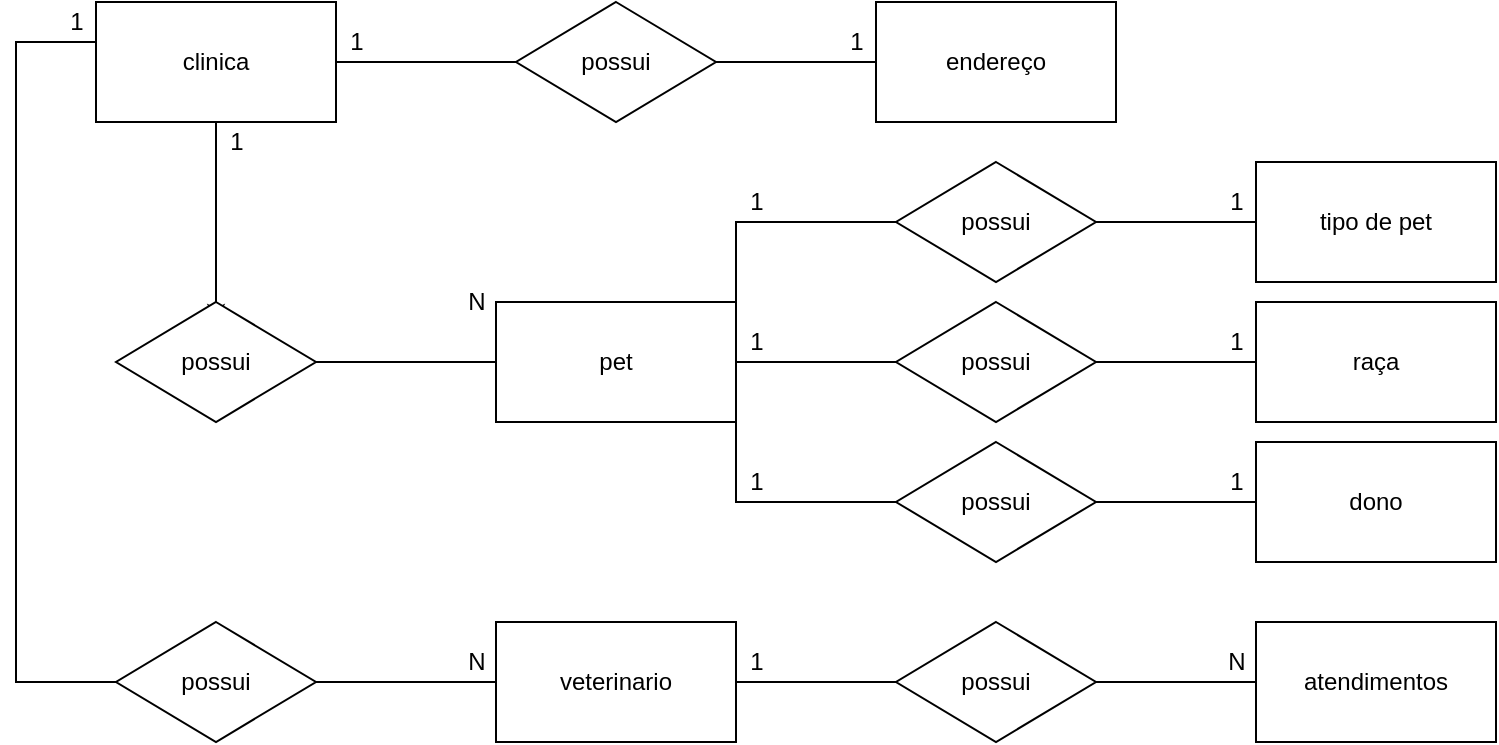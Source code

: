<mxfile version="14.7.0" type="device"><diagram id="yrC7ke4xZvRLHrWMRbwM" name="Page-1"><mxGraphModel dx="1519" dy="573" grid="1" gridSize="10" guides="1" tooltips="1" connect="1" arrows="1" fold="1" page="1" pageScale="1" pageWidth="827" pageHeight="1169" math="0" shadow="0"><root><mxCell id="0"/><mxCell id="1" parent="0"/><mxCell id="cpfeRAYr6f_NuiG1leQ1-3" style="edgeStyle=orthogonalEdgeStyle;rounded=0;orthogonalLoop=1;jettySize=auto;html=1;exitX=1;exitY=0.5;exitDx=0;exitDy=0;entryX=0.5;entryY=0.5;entryDx=0;entryDy=0;entryPerimeter=0;" edge="1" parent="1" source="cpfeRAYr6f_NuiG1leQ1-1" target="cpfeRAYr6f_NuiG1leQ1-2"><mxGeometry relative="1" as="geometry"/></mxCell><mxCell id="cpfeRAYr6f_NuiG1leQ1-9" style="edgeStyle=orthogonalEdgeStyle;rounded=0;orthogonalLoop=1;jettySize=auto;html=1;exitX=0.5;exitY=1;exitDx=0;exitDy=0;" edge="1" parent="1" source="cpfeRAYr6f_NuiG1leQ1-1"><mxGeometry relative="1" as="geometry"><mxPoint x="140" y="180" as="targetPoint"/></mxGeometry></mxCell><mxCell id="cpfeRAYr6f_NuiG1leQ1-34" style="edgeStyle=orthogonalEdgeStyle;rounded=0;orthogonalLoop=1;jettySize=auto;html=1;" edge="1" parent="1" source="cpfeRAYr6f_NuiG1leQ1-1"><mxGeometry relative="1" as="geometry"><mxPoint x="120" y="360" as="targetPoint"/><Array as="points"><mxPoint x="40" y="40"/><mxPoint x="40" y="360"/></Array></mxGeometry></mxCell><mxCell id="cpfeRAYr6f_NuiG1leQ1-1" value="clinica" style="rounded=0;whiteSpace=wrap;html=1;" vertex="1" parent="1"><mxGeometry x="80" y="20" width="120" height="60" as="geometry"/></mxCell><mxCell id="cpfeRAYr6f_NuiG1leQ1-6" style="edgeStyle=orthogonalEdgeStyle;rounded=0;orthogonalLoop=1;jettySize=auto;html=1;exitX=1;exitY=0.5;exitDx=0;exitDy=0;entryX=0.5;entryY=0.5;entryDx=0;entryDy=0;entryPerimeter=0;" edge="1" parent="1" source="cpfeRAYr6f_NuiG1leQ1-2" target="cpfeRAYr6f_NuiG1leQ1-5"><mxGeometry relative="1" as="geometry"/></mxCell><mxCell id="cpfeRAYr6f_NuiG1leQ1-2" value="possui" style="rhombus;whiteSpace=wrap;html=1;" vertex="1" parent="1"><mxGeometry x="290" y="20" width="100" height="60" as="geometry"/></mxCell><mxCell id="cpfeRAYr6f_NuiG1leQ1-4" value="1" style="text;html=1;align=center;verticalAlign=middle;resizable=0;points=[];autosize=1;strokeColor=none;" vertex="1" parent="1"><mxGeometry x="200" y="30" width="20" height="20" as="geometry"/></mxCell><mxCell id="cpfeRAYr6f_NuiG1leQ1-5" value="endereço" style="rounded=0;whiteSpace=wrap;html=1;" vertex="1" parent="1"><mxGeometry x="470" y="20" width="120" height="60" as="geometry"/></mxCell><mxCell id="cpfeRAYr6f_NuiG1leQ1-7" value="1" style="text;html=1;align=center;verticalAlign=middle;resizable=0;points=[];autosize=1;strokeColor=none;" vertex="1" parent="1"><mxGeometry x="450" y="30" width="20" height="20" as="geometry"/></mxCell><mxCell id="cpfeRAYr6f_NuiG1leQ1-12" style="edgeStyle=orthogonalEdgeStyle;rounded=0;orthogonalLoop=1;jettySize=auto;html=1;exitX=1;exitY=0.5;exitDx=0;exitDy=0;" edge="1" parent="1" source="cpfeRAYr6f_NuiG1leQ1-8"><mxGeometry relative="1" as="geometry"><mxPoint x="330" y="190" as="targetPoint"/><Array as="points"><mxPoint x="320" y="200"/><mxPoint x="320" y="190"/></Array></mxGeometry></mxCell><mxCell id="cpfeRAYr6f_NuiG1leQ1-8" value="possui" style="rhombus;whiteSpace=wrap;html=1;" vertex="1" parent="1"><mxGeometry x="90" y="170" width="100" height="60" as="geometry"/></mxCell><mxCell id="cpfeRAYr6f_NuiG1leQ1-10" value="1" style="text;html=1;align=center;verticalAlign=middle;resizable=0;points=[];autosize=1;strokeColor=none;" vertex="1" parent="1"><mxGeometry x="140" y="80" width="20" height="20" as="geometry"/></mxCell><mxCell id="cpfeRAYr6f_NuiG1leQ1-16" style="edgeStyle=orthogonalEdgeStyle;rounded=0;orthogonalLoop=1;jettySize=auto;html=1;exitX=1;exitY=0;exitDx=0;exitDy=0;" edge="1" parent="1" source="cpfeRAYr6f_NuiG1leQ1-11"><mxGeometry relative="1" as="geometry"><mxPoint x="510" y="130" as="targetPoint"/><Array as="points"><mxPoint x="400" y="130"/></Array></mxGeometry></mxCell><mxCell id="cpfeRAYr6f_NuiG1leQ1-22" style="edgeStyle=orthogonalEdgeStyle;rounded=0;orthogonalLoop=1;jettySize=auto;html=1;exitX=1;exitY=0.5;exitDx=0;exitDy=0;" edge="1" parent="1" source="cpfeRAYr6f_NuiG1leQ1-11"><mxGeometry relative="1" as="geometry"><mxPoint x="510" y="200" as="targetPoint"/></mxGeometry></mxCell><mxCell id="cpfeRAYr6f_NuiG1leQ1-28" style="edgeStyle=orthogonalEdgeStyle;rounded=0;orthogonalLoop=1;jettySize=auto;html=1;exitX=1;exitY=1;exitDx=0;exitDy=0;entryX=0;entryY=1;entryDx=0;entryDy=0;" edge="1" parent="1" source="cpfeRAYr6f_NuiG1leQ1-11" target="cpfeRAYr6f_NuiG1leQ1-27"><mxGeometry relative="1" as="geometry"><mxPoint x="400" y="270" as="targetPoint"/><Array as="points"><mxPoint x="400" y="270"/><mxPoint x="505" y="270"/></Array></mxGeometry></mxCell><mxCell id="cpfeRAYr6f_NuiG1leQ1-11" value="pet" style="rounded=0;whiteSpace=wrap;html=1;" vertex="1" parent="1"><mxGeometry x="280" y="170" width="120" height="60" as="geometry"/></mxCell><mxCell id="cpfeRAYr6f_NuiG1leQ1-14" value="N" style="text;html=1;align=center;verticalAlign=middle;resizable=0;points=[];autosize=1;strokeColor=none;" vertex="1" parent="1"><mxGeometry x="260" y="160" width="20" height="20" as="geometry"/></mxCell><mxCell id="cpfeRAYr6f_NuiG1leQ1-19" style="edgeStyle=orthogonalEdgeStyle;rounded=0;orthogonalLoop=1;jettySize=auto;html=1;exitX=1;exitY=0.5;exitDx=0;exitDy=0;" edge="1" parent="1" source="cpfeRAYr6f_NuiG1leQ1-15"><mxGeometry relative="1" as="geometry"><mxPoint x="690" y="130" as="targetPoint"/></mxGeometry></mxCell><mxCell id="cpfeRAYr6f_NuiG1leQ1-15" value="possui" style="rhombus;whiteSpace=wrap;html=1;" vertex="1" parent="1"><mxGeometry x="480" y="100" width="100" height="60" as="geometry"/></mxCell><mxCell id="cpfeRAYr6f_NuiG1leQ1-17" value="1" style="text;html=1;align=center;verticalAlign=middle;resizable=0;points=[];autosize=1;strokeColor=none;" vertex="1" parent="1"><mxGeometry x="400" y="110" width="20" height="20" as="geometry"/></mxCell><mxCell id="cpfeRAYr6f_NuiG1leQ1-18" value="tipo de pet" style="rounded=0;whiteSpace=wrap;html=1;" vertex="1" parent="1"><mxGeometry x="660" y="100" width="120" height="60" as="geometry"/></mxCell><mxCell id="cpfeRAYr6f_NuiG1leQ1-20" value="1" style="text;html=1;align=center;verticalAlign=middle;resizable=0;points=[];autosize=1;strokeColor=none;" vertex="1" parent="1"><mxGeometry x="640" y="110" width="20" height="20" as="geometry"/></mxCell><mxCell id="cpfeRAYr6f_NuiG1leQ1-25" style="edgeStyle=orthogonalEdgeStyle;rounded=0;orthogonalLoop=1;jettySize=auto;html=1;exitX=1;exitY=0.5;exitDx=0;exitDy=0;" edge="1" parent="1" source="cpfeRAYr6f_NuiG1leQ1-21"><mxGeometry relative="1" as="geometry"><mxPoint x="680" y="200" as="targetPoint"/></mxGeometry></mxCell><mxCell id="cpfeRAYr6f_NuiG1leQ1-21" value="possui" style="rhombus;whiteSpace=wrap;html=1;" vertex="1" parent="1"><mxGeometry x="480" y="170" width="100" height="60" as="geometry"/></mxCell><mxCell id="cpfeRAYr6f_NuiG1leQ1-23" value="1" style="text;html=1;align=center;verticalAlign=middle;resizable=0;points=[];autosize=1;strokeColor=none;" vertex="1" parent="1"><mxGeometry x="400" y="180" width="20" height="20" as="geometry"/></mxCell><mxCell id="cpfeRAYr6f_NuiG1leQ1-24" value="raça" style="rounded=0;whiteSpace=wrap;html=1;" vertex="1" parent="1"><mxGeometry x="660" y="170" width="120" height="60" as="geometry"/></mxCell><mxCell id="cpfeRAYr6f_NuiG1leQ1-26" value="1" style="text;html=1;align=center;verticalAlign=middle;resizable=0;points=[];autosize=1;strokeColor=none;" vertex="1" parent="1"><mxGeometry x="640" y="180" width="20" height="20" as="geometry"/></mxCell><mxCell id="cpfeRAYr6f_NuiG1leQ1-31" style="edgeStyle=orthogonalEdgeStyle;rounded=0;orthogonalLoop=1;jettySize=auto;html=1;exitX=1;exitY=0.5;exitDx=0;exitDy=0;" edge="1" parent="1" source="cpfeRAYr6f_NuiG1leQ1-27"><mxGeometry relative="1" as="geometry"><mxPoint x="680" y="270" as="targetPoint"/></mxGeometry></mxCell><mxCell id="cpfeRAYr6f_NuiG1leQ1-27" value="possui" style="rhombus;whiteSpace=wrap;html=1;" vertex="1" parent="1"><mxGeometry x="480" y="240" width="100" height="60" as="geometry"/></mxCell><mxCell id="cpfeRAYr6f_NuiG1leQ1-29" value="1" style="text;html=1;align=center;verticalAlign=middle;resizable=0;points=[];autosize=1;strokeColor=none;" vertex="1" parent="1"><mxGeometry x="400" y="250" width="20" height="20" as="geometry"/></mxCell><mxCell id="cpfeRAYr6f_NuiG1leQ1-30" value="dono" style="rounded=0;whiteSpace=wrap;html=1;" vertex="1" parent="1"><mxGeometry x="660" y="240" width="120" height="60" as="geometry"/></mxCell><mxCell id="cpfeRAYr6f_NuiG1leQ1-32" value="1" style="text;html=1;align=center;verticalAlign=middle;resizable=0;points=[];autosize=1;strokeColor=none;" vertex="1" parent="1"><mxGeometry x="640" y="250" width="20" height="20" as="geometry"/></mxCell><mxCell id="cpfeRAYr6f_NuiG1leQ1-35" value="1" style="text;html=1;align=center;verticalAlign=middle;resizable=0;points=[];autosize=1;strokeColor=none;" vertex="1" parent="1"><mxGeometry x="60" y="20" width="20" height="20" as="geometry"/></mxCell><mxCell id="cpfeRAYr6f_NuiG1leQ1-44" style="edgeStyle=orthogonalEdgeStyle;rounded=0;orthogonalLoop=1;jettySize=auto;html=1;exitX=1;exitY=0.5;exitDx=0;exitDy=0;" edge="1" parent="1" source="cpfeRAYr6f_NuiG1leQ1-36"><mxGeometry relative="1" as="geometry"><mxPoint x="510" y="360" as="targetPoint"/></mxGeometry></mxCell><mxCell id="cpfeRAYr6f_NuiG1leQ1-36" value="veterinario" style="rounded=0;whiteSpace=wrap;html=1;" vertex="1" parent="1"><mxGeometry x="280" y="330" width="120" height="60" as="geometry"/></mxCell><mxCell id="cpfeRAYr6f_NuiG1leQ1-38" value="N" style="text;html=1;align=center;verticalAlign=middle;resizable=0;points=[];autosize=1;strokeColor=none;" vertex="1" parent="1"><mxGeometry x="260" y="340" width="20" height="20" as="geometry"/></mxCell><mxCell id="cpfeRAYr6f_NuiG1leQ1-39" value="possui" style="rhombus;whiteSpace=wrap;html=1;" vertex="1" parent="1"><mxGeometry x="480" y="330" width="100" height="60" as="geometry"/></mxCell><mxCell id="cpfeRAYr6f_NuiG1leQ1-41" value="1" style="text;html=1;align=center;verticalAlign=middle;resizable=0;points=[];autosize=1;strokeColor=none;" vertex="1" parent="1"><mxGeometry x="400" y="340" width="20" height="20" as="geometry"/></mxCell><mxCell id="cpfeRAYr6f_NuiG1leQ1-42" value="atendimentos" style="rounded=0;whiteSpace=wrap;html=1;" vertex="1" parent="1"><mxGeometry x="660" y="330" width="120" height="60" as="geometry"/></mxCell><mxCell id="cpfeRAYr6f_NuiG1leQ1-43" value="possui" style="rhombus;whiteSpace=wrap;html=1;" vertex="1" parent="1"><mxGeometry x="90" y="330" width="100" height="60" as="geometry"/></mxCell><mxCell id="cpfeRAYr6f_NuiG1leQ1-47" value="" style="endArrow=none;html=1;entryX=0;entryY=0.5;entryDx=0;entryDy=0;" edge="1" parent="1" target="cpfeRAYr6f_NuiG1leQ1-36"><mxGeometry width="50" height="50" relative="1" as="geometry"><mxPoint x="190" y="360" as="sourcePoint"/><mxPoint x="240" y="310" as="targetPoint"/></mxGeometry></mxCell><mxCell id="cpfeRAYr6f_NuiG1leQ1-49" value="" style="endArrow=none;html=1;entryX=0;entryY=0.5;entryDx=0;entryDy=0;" edge="1" parent="1"><mxGeometry width="50" height="50" relative="1" as="geometry"><mxPoint x="580" y="360" as="sourcePoint"/><mxPoint x="660" y="360" as="targetPoint"/></mxGeometry></mxCell><mxCell id="cpfeRAYr6f_NuiG1leQ1-50" value="N" style="text;html=1;align=center;verticalAlign=middle;resizable=0;points=[];autosize=1;strokeColor=none;" vertex="1" parent="1"><mxGeometry x="640" y="340" width="20" height="20" as="geometry"/></mxCell></root></mxGraphModel></diagram></mxfile>